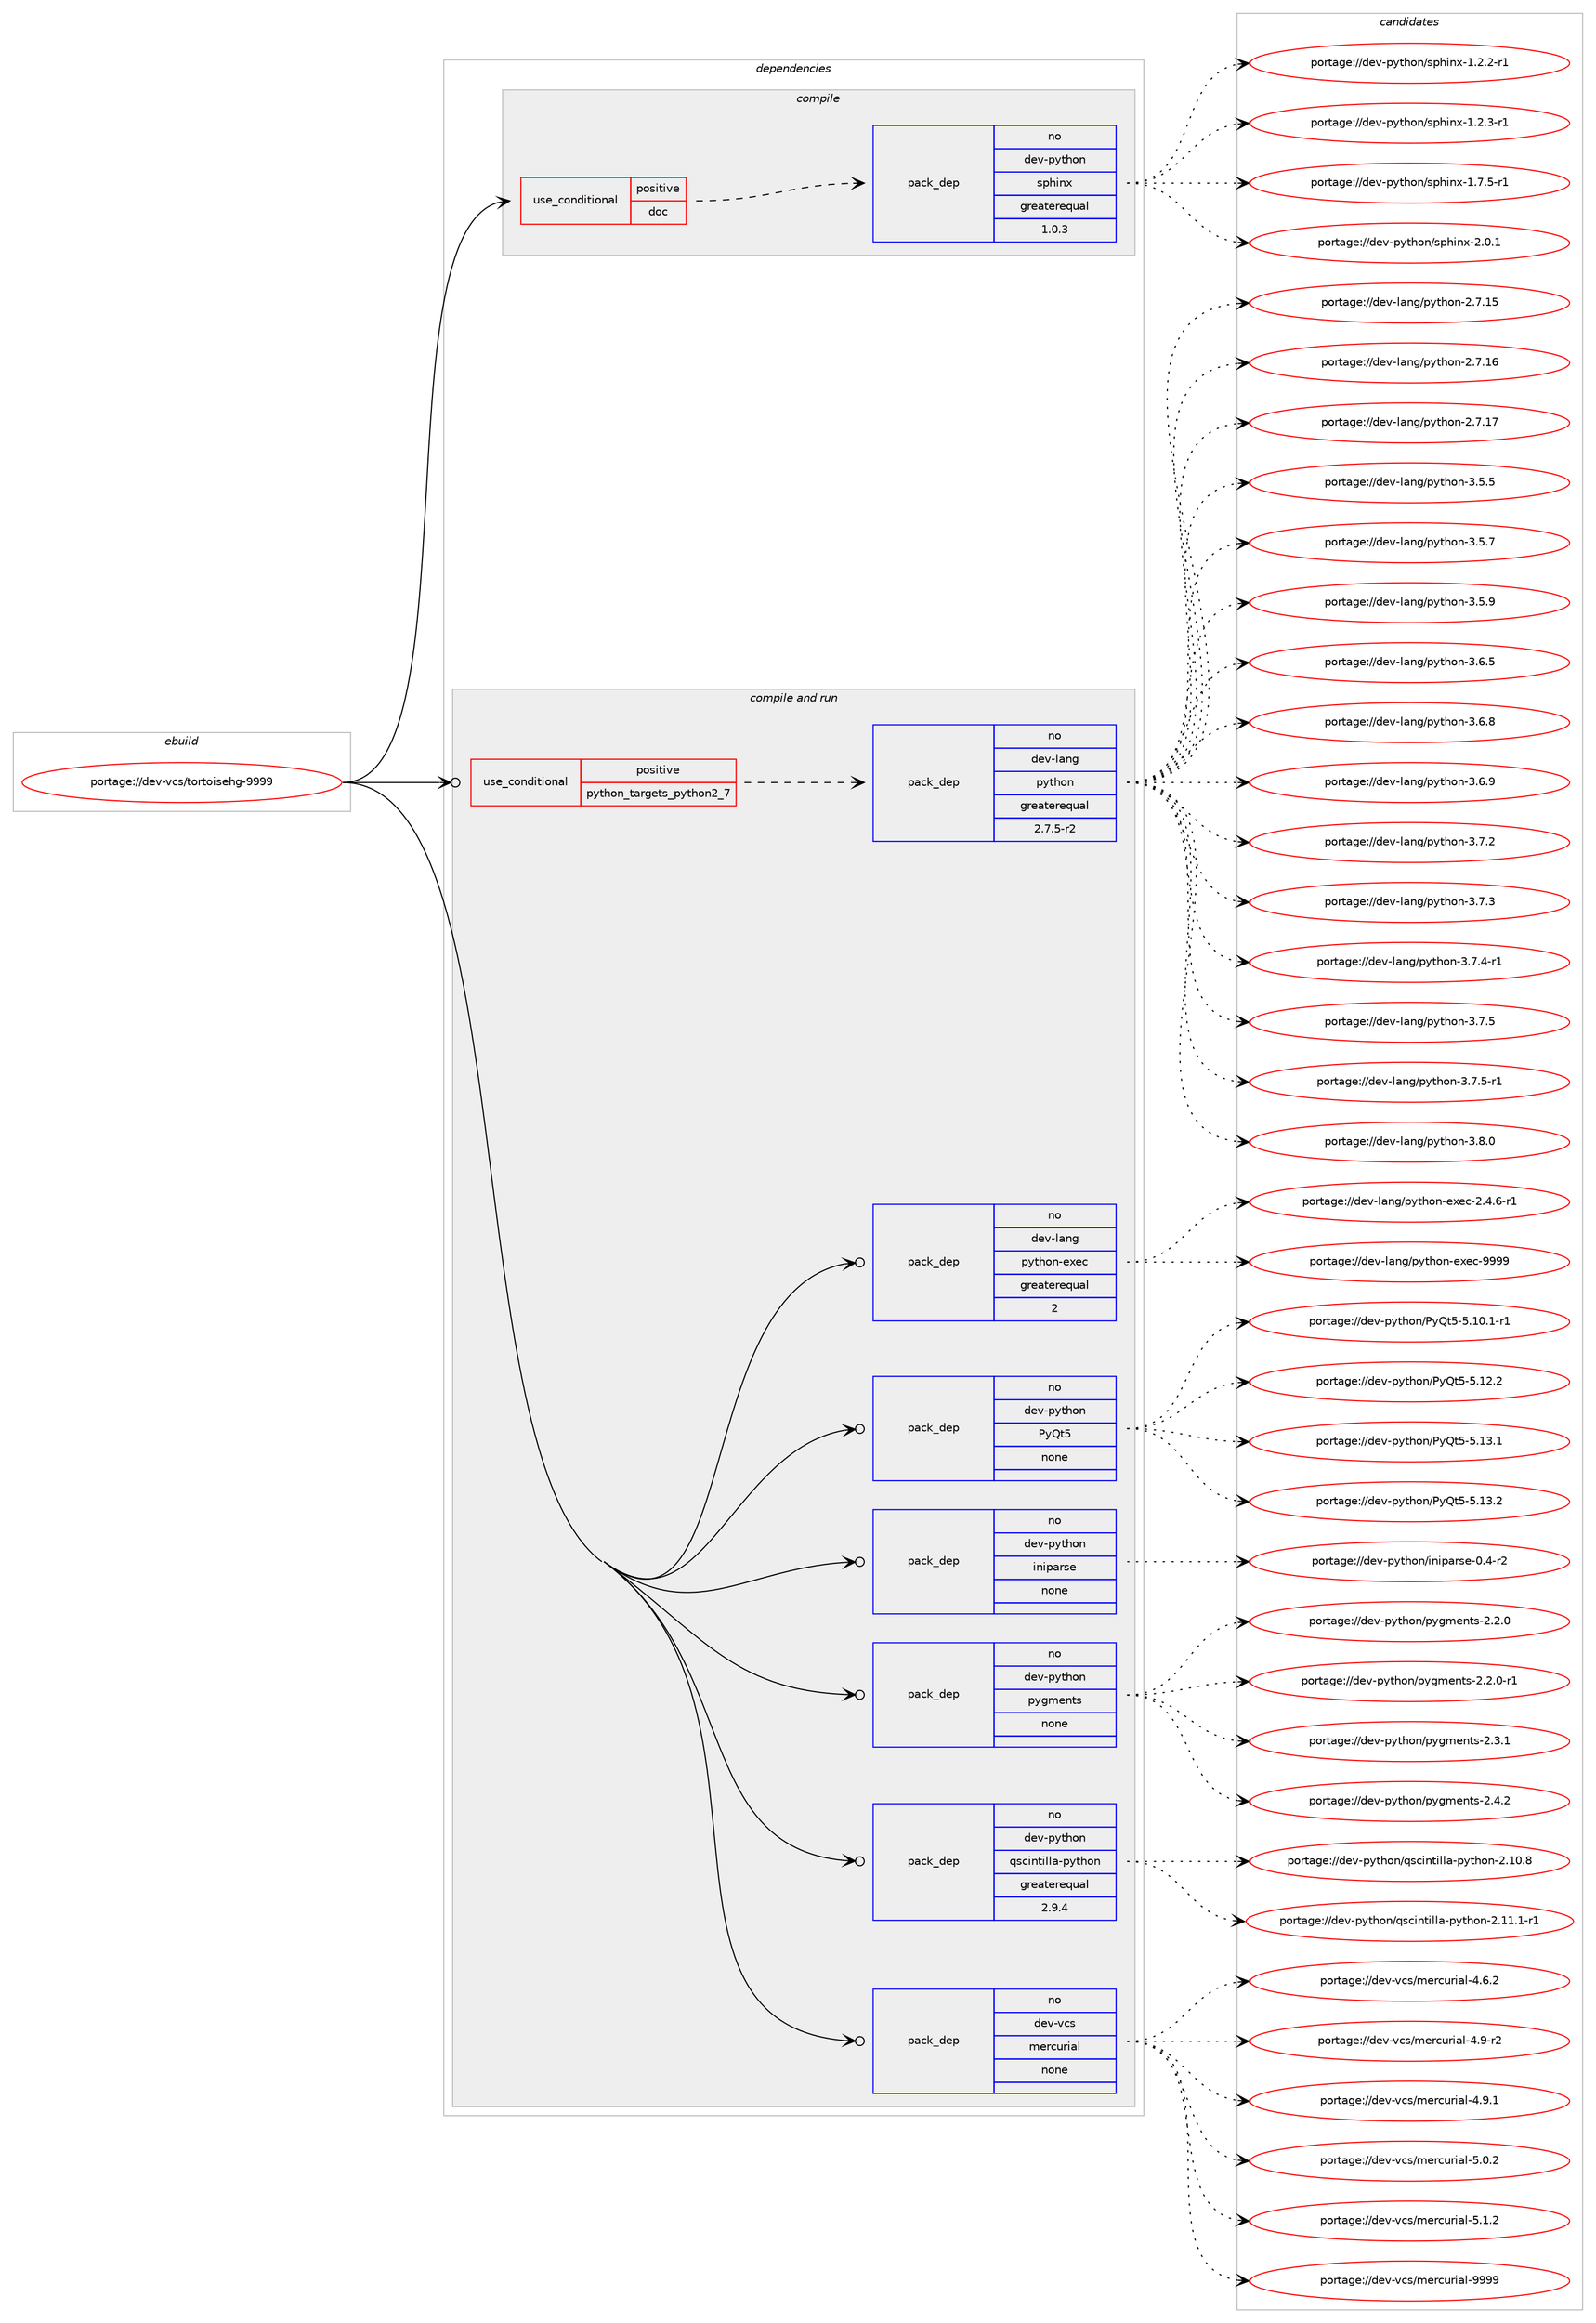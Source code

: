 digraph prolog {

# *************
# Graph options
# *************

newrank=true;
concentrate=true;
compound=true;
graph [rankdir=LR,fontname=Helvetica,fontsize=10,ranksep=1.5];#, ranksep=2.5, nodesep=0.2];
edge  [arrowhead=vee];
node  [fontname=Helvetica,fontsize=10];

# **********
# The ebuild
# **********

subgraph cluster_leftcol {
color=gray;
rank=same;
label=<<i>ebuild</i>>;
id [label="portage://dev-vcs/tortoisehg-9999", color=red, width=4, href="../dev-vcs/tortoisehg-9999.svg"];
}

# ****************
# The dependencies
# ****************

subgraph cluster_midcol {
color=gray;
label=<<i>dependencies</i>>;
subgraph cluster_compile {
fillcolor="#eeeeee";
style=filled;
label=<<i>compile</i>>;
subgraph cond72566 {
dependency268603 [label=<<TABLE BORDER="0" CELLBORDER="1" CELLSPACING="0" CELLPADDING="4"><TR><TD ROWSPAN="3" CELLPADDING="10">use_conditional</TD></TR><TR><TD>positive</TD></TR><TR><TD>doc</TD></TR></TABLE>>, shape=none, color=red];
subgraph pack192287 {
dependency268604 [label=<<TABLE BORDER="0" CELLBORDER="1" CELLSPACING="0" CELLPADDING="4" WIDTH="220"><TR><TD ROWSPAN="6" CELLPADDING="30">pack_dep</TD></TR><TR><TD WIDTH="110">no</TD></TR><TR><TD>dev-python</TD></TR><TR><TD>sphinx</TD></TR><TR><TD>greaterequal</TD></TR><TR><TD>1.0.3</TD></TR></TABLE>>, shape=none, color=blue];
}
dependency268603:e -> dependency268604:w [weight=20,style="dashed",arrowhead="vee"];
}
id:e -> dependency268603:w [weight=20,style="solid",arrowhead="vee"];
}
subgraph cluster_compileandrun {
fillcolor="#eeeeee";
style=filled;
label=<<i>compile and run</i>>;
subgraph cond72567 {
dependency268605 [label=<<TABLE BORDER="0" CELLBORDER="1" CELLSPACING="0" CELLPADDING="4"><TR><TD ROWSPAN="3" CELLPADDING="10">use_conditional</TD></TR><TR><TD>positive</TD></TR><TR><TD>python_targets_python2_7</TD></TR></TABLE>>, shape=none, color=red];
subgraph pack192288 {
dependency268606 [label=<<TABLE BORDER="0" CELLBORDER="1" CELLSPACING="0" CELLPADDING="4" WIDTH="220"><TR><TD ROWSPAN="6" CELLPADDING="30">pack_dep</TD></TR><TR><TD WIDTH="110">no</TD></TR><TR><TD>dev-lang</TD></TR><TR><TD>python</TD></TR><TR><TD>greaterequal</TD></TR><TR><TD>2.7.5-r2</TD></TR></TABLE>>, shape=none, color=blue];
}
dependency268605:e -> dependency268606:w [weight=20,style="dashed",arrowhead="vee"];
}
id:e -> dependency268605:w [weight=20,style="solid",arrowhead="odotvee"];
subgraph pack192289 {
dependency268607 [label=<<TABLE BORDER="0" CELLBORDER="1" CELLSPACING="0" CELLPADDING="4" WIDTH="220"><TR><TD ROWSPAN="6" CELLPADDING="30">pack_dep</TD></TR><TR><TD WIDTH="110">no</TD></TR><TR><TD>dev-lang</TD></TR><TR><TD>python-exec</TD></TR><TR><TD>greaterequal</TD></TR><TR><TD>2</TD></TR></TABLE>>, shape=none, color=blue];
}
id:e -> dependency268607:w [weight=20,style="solid",arrowhead="odotvee"];
subgraph pack192290 {
dependency268608 [label=<<TABLE BORDER="0" CELLBORDER="1" CELLSPACING="0" CELLPADDING="4" WIDTH="220"><TR><TD ROWSPAN="6" CELLPADDING="30">pack_dep</TD></TR><TR><TD WIDTH="110">no</TD></TR><TR><TD>dev-python</TD></TR><TR><TD>PyQt5</TD></TR><TR><TD>none</TD></TR><TR><TD></TD></TR></TABLE>>, shape=none, color=blue];
}
id:e -> dependency268608:w [weight=20,style="solid",arrowhead="odotvee"];
subgraph pack192291 {
dependency268609 [label=<<TABLE BORDER="0" CELLBORDER="1" CELLSPACING="0" CELLPADDING="4" WIDTH="220"><TR><TD ROWSPAN="6" CELLPADDING="30">pack_dep</TD></TR><TR><TD WIDTH="110">no</TD></TR><TR><TD>dev-python</TD></TR><TR><TD>iniparse</TD></TR><TR><TD>none</TD></TR><TR><TD></TD></TR></TABLE>>, shape=none, color=blue];
}
id:e -> dependency268609:w [weight=20,style="solid",arrowhead="odotvee"];
subgraph pack192292 {
dependency268610 [label=<<TABLE BORDER="0" CELLBORDER="1" CELLSPACING="0" CELLPADDING="4" WIDTH="220"><TR><TD ROWSPAN="6" CELLPADDING="30">pack_dep</TD></TR><TR><TD WIDTH="110">no</TD></TR><TR><TD>dev-python</TD></TR><TR><TD>pygments</TD></TR><TR><TD>none</TD></TR><TR><TD></TD></TR></TABLE>>, shape=none, color=blue];
}
id:e -> dependency268610:w [weight=20,style="solid",arrowhead="odotvee"];
subgraph pack192293 {
dependency268611 [label=<<TABLE BORDER="0" CELLBORDER="1" CELLSPACING="0" CELLPADDING="4" WIDTH="220"><TR><TD ROWSPAN="6" CELLPADDING="30">pack_dep</TD></TR><TR><TD WIDTH="110">no</TD></TR><TR><TD>dev-python</TD></TR><TR><TD>qscintilla-python</TD></TR><TR><TD>greaterequal</TD></TR><TR><TD>2.9.4</TD></TR></TABLE>>, shape=none, color=blue];
}
id:e -> dependency268611:w [weight=20,style="solid",arrowhead="odotvee"];
subgraph pack192294 {
dependency268612 [label=<<TABLE BORDER="0" CELLBORDER="1" CELLSPACING="0" CELLPADDING="4" WIDTH="220"><TR><TD ROWSPAN="6" CELLPADDING="30">pack_dep</TD></TR><TR><TD WIDTH="110">no</TD></TR><TR><TD>dev-vcs</TD></TR><TR><TD>mercurial</TD></TR><TR><TD>none</TD></TR><TR><TD></TD></TR></TABLE>>, shape=none, color=blue];
}
id:e -> dependency268612:w [weight=20,style="solid",arrowhead="odotvee"];
}
subgraph cluster_run {
fillcolor="#eeeeee";
style=filled;
label=<<i>run</i>>;
}
}

# **************
# The candidates
# **************

subgraph cluster_choices {
rank=same;
color=gray;
label=<<i>candidates</i>>;

subgraph choice192287 {
color=black;
nodesep=1;
choiceportage10010111845112121116104111110471151121041051101204549465046504511449 [label="portage://dev-python/sphinx-1.2.2-r1", color=red, width=4,href="../dev-python/sphinx-1.2.2-r1.svg"];
choiceportage10010111845112121116104111110471151121041051101204549465046514511449 [label="portage://dev-python/sphinx-1.2.3-r1", color=red, width=4,href="../dev-python/sphinx-1.2.3-r1.svg"];
choiceportage10010111845112121116104111110471151121041051101204549465546534511449 [label="portage://dev-python/sphinx-1.7.5-r1", color=red, width=4,href="../dev-python/sphinx-1.7.5-r1.svg"];
choiceportage1001011184511212111610411111047115112104105110120455046484649 [label="portage://dev-python/sphinx-2.0.1", color=red, width=4,href="../dev-python/sphinx-2.0.1.svg"];
dependency268604:e -> choiceportage10010111845112121116104111110471151121041051101204549465046504511449:w [style=dotted,weight="100"];
dependency268604:e -> choiceportage10010111845112121116104111110471151121041051101204549465046514511449:w [style=dotted,weight="100"];
dependency268604:e -> choiceportage10010111845112121116104111110471151121041051101204549465546534511449:w [style=dotted,weight="100"];
dependency268604:e -> choiceportage1001011184511212111610411111047115112104105110120455046484649:w [style=dotted,weight="100"];
}
subgraph choice192288 {
color=black;
nodesep=1;
choiceportage10010111845108971101034711212111610411111045504655464953 [label="portage://dev-lang/python-2.7.15", color=red, width=4,href="../dev-lang/python-2.7.15.svg"];
choiceportage10010111845108971101034711212111610411111045504655464954 [label="portage://dev-lang/python-2.7.16", color=red, width=4,href="../dev-lang/python-2.7.16.svg"];
choiceportage10010111845108971101034711212111610411111045504655464955 [label="portage://dev-lang/python-2.7.17", color=red, width=4,href="../dev-lang/python-2.7.17.svg"];
choiceportage100101118451089711010347112121116104111110455146534653 [label="portage://dev-lang/python-3.5.5", color=red, width=4,href="../dev-lang/python-3.5.5.svg"];
choiceportage100101118451089711010347112121116104111110455146534655 [label="portage://dev-lang/python-3.5.7", color=red, width=4,href="../dev-lang/python-3.5.7.svg"];
choiceportage100101118451089711010347112121116104111110455146534657 [label="portage://dev-lang/python-3.5.9", color=red, width=4,href="../dev-lang/python-3.5.9.svg"];
choiceportage100101118451089711010347112121116104111110455146544653 [label="portage://dev-lang/python-3.6.5", color=red, width=4,href="../dev-lang/python-3.6.5.svg"];
choiceportage100101118451089711010347112121116104111110455146544656 [label="portage://dev-lang/python-3.6.8", color=red, width=4,href="../dev-lang/python-3.6.8.svg"];
choiceportage100101118451089711010347112121116104111110455146544657 [label="portage://dev-lang/python-3.6.9", color=red, width=4,href="../dev-lang/python-3.6.9.svg"];
choiceportage100101118451089711010347112121116104111110455146554650 [label="portage://dev-lang/python-3.7.2", color=red, width=4,href="../dev-lang/python-3.7.2.svg"];
choiceportage100101118451089711010347112121116104111110455146554651 [label="portage://dev-lang/python-3.7.3", color=red, width=4,href="../dev-lang/python-3.7.3.svg"];
choiceportage1001011184510897110103471121211161041111104551465546524511449 [label="portage://dev-lang/python-3.7.4-r1", color=red, width=4,href="../dev-lang/python-3.7.4-r1.svg"];
choiceportage100101118451089711010347112121116104111110455146554653 [label="portage://dev-lang/python-3.7.5", color=red, width=4,href="../dev-lang/python-3.7.5.svg"];
choiceportage1001011184510897110103471121211161041111104551465546534511449 [label="portage://dev-lang/python-3.7.5-r1", color=red, width=4,href="../dev-lang/python-3.7.5-r1.svg"];
choiceportage100101118451089711010347112121116104111110455146564648 [label="portage://dev-lang/python-3.8.0", color=red, width=4,href="../dev-lang/python-3.8.0.svg"];
dependency268606:e -> choiceportage10010111845108971101034711212111610411111045504655464953:w [style=dotted,weight="100"];
dependency268606:e -> choiceportage10010111845108971101034711212111610411111045504655464954:w [style=dotted,weight="100"];
dependency268606:e -> choiceportage10010111845108971101034711212111610411111045504655464955:w [style=dotted,weight="100"];
dependency268606:e -> choiceportage100101118451089711010347112121116104111110455146534653:w [style=dotted,weight="100"];
dependency268606:e -> choiceportage100101118451089711010347112121116104111110455146534655:w [style=dotted,weight="100"];
dependency268606:e -> choiceportage100101118451089711010347112121116104111110455146534657:w [style=dotted,weight="100"];
dependency268606:e -> choiceportage100101118451089711010347112121116104111110455146544653:w [style=dotted,weight="100"];
dependency268606:e -> choiceportage100101118451089711010347112121116104111110455146544656:w [style=dotted,weight="100"];
dependency268606:e -> choiceportage100101118451089711010347112121116104111110455146544657:w [style=dotted,weight="100"];
dependency268606:e -> choiceportage100101118451089711010347112121116104111110455146554650:w [style=dotted,weight="100"];
dependency268606:e -> choiceportage100101118451089711010347112121116104111110455146554651:w [style=dotted,weight="100"];
dependency268606:e -> choiceportage1001011184510897110103471121211161041111104551465546524511449:w [style=dotted,weight="100"];
dependency268606:e -> choiceportage100101118451089711010347112121116104111110455146554653:w [style=dotted,weight="100"];
dependency268606:e -> choiceportage1001011184510897110103471121211161041111104551465546534511449:w [style=dotted,weight="100"];
dependency268606:e -> choiceportage100101118451089711010347112121116104111110455146564648:w [style=dotted,weight="100"];
}
subgraph choice192289 {
color=black;
nodesep=1;
choiceportage10010111845108971101034711212111610411111045101120101994550465246544511449 [label="portage://dev-lang/python-exec-2.4.6-r1", color=red, width=4,href="../dev-lang/python-exec-2.4.6-r1.svg"];
choiceportage10010111845108971101034711212111610411111045101120101994557575757 [label="portage://dev-lang/python-exec-9999", color=red, width=4,href="../dev-lang/python-exec-9999.svg"];
dependency268607:e -> choiceportage10010111845108971101034711212111610411111045101120101994550465246544511449:w [style=dotted,weight="100"];
dependency268607:e -> choiceportage10010111845108971101034711212111610411111045101120101994557575757:w [style=dotted,weight="100"];
}
subgraph choice192290 {
color=black;
nodesep=1;
choiceportage1001011184511212111610411111047801218111653455346494846494511449 [label="portage://dev-python/PyQt5-5.10.1-r1", color=red, width=4,href="../dev-python/PyQt5-5.10.1-r1.svg"];
choiceportage100101118451121211161041111104780121811165345534649504650 [label="portage://dev-python/PyQt5-5.12.2", color=red, width=4,href="../dev-python/PyQt5-5.12.2.svg"];
choiceportage100101118451121211161041111104780121811165345534649514649 [label="portage://dev-python/PyQt5-5.13.1", color=red, width=4,href="../dev-python/PyQt5-5.13.1.svg"];
choiceportage100101118451121211161041111104780121811165345534649514650 [label="portage://dev-python/PyQt5-5.13.2", color=red, width=4,href="../dev-python/PyQt5-5.13.2.svg"];
dependency268608:e -> choiceportage1001011184511212111610411111047801218111653455346494846494511449:w [style=dotted,weight="100"];
dependency268608:e -> choiceportage100101118451121211161041111104780121811165345534649504650:w [style=dotted,weight="100"];
dependency268608:e -> choiceportage100101118451121211161041111104780121811165345534649514649:w [style=dotted,weight="100"];
dependency268608:e -> choiceportage100101118451121211161041111104780121811165345534649514650:w [style=dotted,weight="100"];
}
subgraph choice192291 {
color=black;
nodesep=1;
choiceportage100101118451121211161041111104710511010511297114115101454846524511450 [label="portage://dev-python/iniparse-0.4-r2", color=red, width=4,href="../dev-python/iniparse-0.4-r2.svg"];
dependency268609:e -> choiceportage100101118451121211161041111104710511010511297114115101454846524511450:w [style=dotted,weight="100"];
}
subgraph choice192292 {
color=black;
nodesep=1;
choiceportage1001011184511212111610411111047112121103109101110116115455046504648 [label="portage://dev-python/pygments-2.2.0", color=red, width=4,href="../dev-python/pygments-2.2.0.svg"];
choiceportage10010111845112121116104111110471121211031091011101161154550465046484511449 [label="portage://dev-python/pygments-2.2.0-r1", color=red, width=4,href="../dev-python/pygments-2.2.0-r1.svg"];
choiceportage1001011184511212111610411111047112121103109101110116115455046514649 [label="portage://dev-python/pygments-2.3.1", color=red, width=4,href="../dev-python/pygments-2.3.1.svg"];
choiceportage1001011184511212111610411111047112121103109101110116115455046524650 [label="portage://dev-python/pygments-2.4.2", color=red, width=4,href="../dev-python/pygments-2.4.2.svg"];
dependency268610:e -> choiceportage1001011184511212111610411111047112121103109101110116115455046504648:w [style=dotted,weight="100"];
dependency268610:e -> choiceportage10010111845112121116104111110471121211031091011101161154550465046484511449:w [style=dotted,weight="100"];
dependency268610:e -> choiceportage1001011184511212111610411111047112121103109101110116115455046514649:w [style=dotted,weight="100"];
dependency268610:e -> choiceportage1001011184511212111610411111047112121103109101110116115455046524650:w [style=dotted,weight="100"];
}
subgraph choice192293 {
color=black;
nodesep=1;
choiceportage100101118451121211161041111104711311599105110116105108108974511212111610411111045504649484656 [label="portage://dev-python/qscintilla-python-2.10.8", color=red, width=4,href="../dev-python/qscintilla-python-2.10.8.svg"];
choiceportage1001011184511212111610411111047113115991051101161051081089745112121116104111110455046494946494511449 [label="portage://dev-python/qscintilla-python-2.11.1-r1", color=red, width=4,href="../dev-python/qscintilla-python-2.11.1-r1.svg"];
dependency268611:e -> choiceportage100101118451121211161041111104711311599105110116105108108974511212111610411111045504649484656:w [style=dotted,weight="100"];
dependency268611:e -> choiceportage1001011184511212111610411111047113115991051101161051081089745112121116104111110455046494946494511449:w [style=dotted,weight="100"];
}
subgraph choice192294 {
color=black;
nodesep=1;
choiceportage1001011184511899115471091011149911711410597108455246544650 [label="portage://dev-vcs/mercurial-4.6.2", color=red, width=4,href="../dev-vcs/mercurial-4.6.2.svg"];
choiceportage1001011184511899115471091011149911711410597108455246574511450 [label="portage://dev-vcs/mercurial-4.9-r2", color=red, width=4,href="../dev-vcs/mercurial-4.9-r2.svg"];
choiceportage1001011184511899115471091011149911711410597108455246574649 [label="portage://dev-vcs/mercurial-4.9.1", color=red, width=4,href="../dev-vcs/mercurial-4.9.1.svg"];
choiceportage1001011184511899115471091011149911711410597108455346484650 [label="portage://dev-vcs/mercurial-5.0.2", color=red, width=4,href="../dev-vcs/mercurial-5.0.2.svg"];
choiceportage1001011184511899115471091011149911711410597108455346494650 [label="portage://dev-vcs/mercurial-5.1.2", color=red, width=4,href="../dev-vcs/mercurial-5.1.2.svg"];
choiceportage10010111845118991154710910111499117114105971084557575757 [label="portage://dev-vcs/mercurial-9999", color=red, width=4,href="../dev-vcs/mercurial-9999.svg"];
dependency268612:e -> choiceportage1001011184511899115471091011149911711410597108455246544650:w [style=dotted,weight="100"];
dependency268612:e -> choiceportage1001011184511899115471091011149911711410597108455246574511450:w [style=dotted,weight="100"];
dependency268612:e -> choiceportage1001011184511899115471091011149911711410597108455246574649:w [style=dotted,weight="100"];
dependency268612:e -> choiceportage1001011184511899115471091011149911711410597108455346484650:w [style=dotted,weight="100"];
dependency268612:e -> choiceportage1001011184511899115471091011149911711410597108455346494650:w [style=dotted,weight="100"];
dependency268612:e -> choiceportage10010111845118991154710910111499117114105971084557575757:w [style=dotted,weight="100"];
}
}

}
